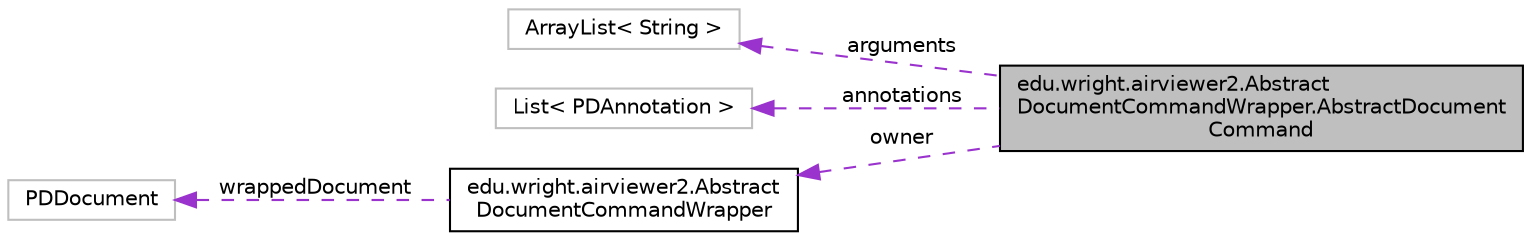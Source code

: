 digraph "edu.wright.airviewer2.AbstractDocumentCommandWrapper.AbstractDocumentCommand"
{
 // LATEX_PDF_SIZE
  edge [fontname="Helvetica",fontsize="10",labelfontname="Helvetica",labelfontsize="10"];
  node [fontname="Helvetica",fontsize="10",shape=record];
  rankdir="LR";
  Node5 [label="edu.wright.airviewer2.Abstract\lDocumentCommandWrapper.AbstractDocument\lCommand",height=0.2,width=0.4,color="black", fillcolor="grey75", style="filled", fontcolor="black",tooltip="This class defines the interface, variables, and common operations in order to encapsulates commands ..."];
  Node6 -> Node5 [dir="back",color="darkorchid3",fontsize="10",style="dashed",label=" arguments" ,fontname="Helvetica"];
  Node6 [label="ArrayList\< String \>",height=0.2,width=0.4,color="grey75", fillcolor="white", style="filled",tooltip=" "];
  Node7 -> Node5 [dir="back",color="darkorchid3",fontsize="10",style="dashed",label=" annotations" ,fontname="Helvetica"];
  Node7 [label="List\< PDAnnotation \>",height=0.2,width=0.4,color="grey75", fillcolor="white", style="filled",tooltip=" "];
  Node8 -> Node5 [dir="back",color="darkorchid3",fontsize="10",style="dashed",label=" owner" ,fontname="Helvetica"];
  Node8 [label="edu.wright.airviewer2.Abstract\lDocumentCommandWrapper",height=0.2,width=0.4,color="black", fillcolor="white", style="filled",URL="$classedu_1_1wright_1_1airviewer2_1_1_abstract_document_command_wrapper.html",tooltip="Instances of this class encapsulate a dictionary mapping String names to Command subclass constructor..."];
  Node9 -> Node8 [dir="back",color="darkorchid3",fontsize="10",style="dashed",label=" wrappedDocument" ,fontname="Helvetica"];
  Node9 [label="PDDocument",height=0.2,width=0.4,color="grey75", fillcolor="white", style="filled",tooltip=" "];
}
